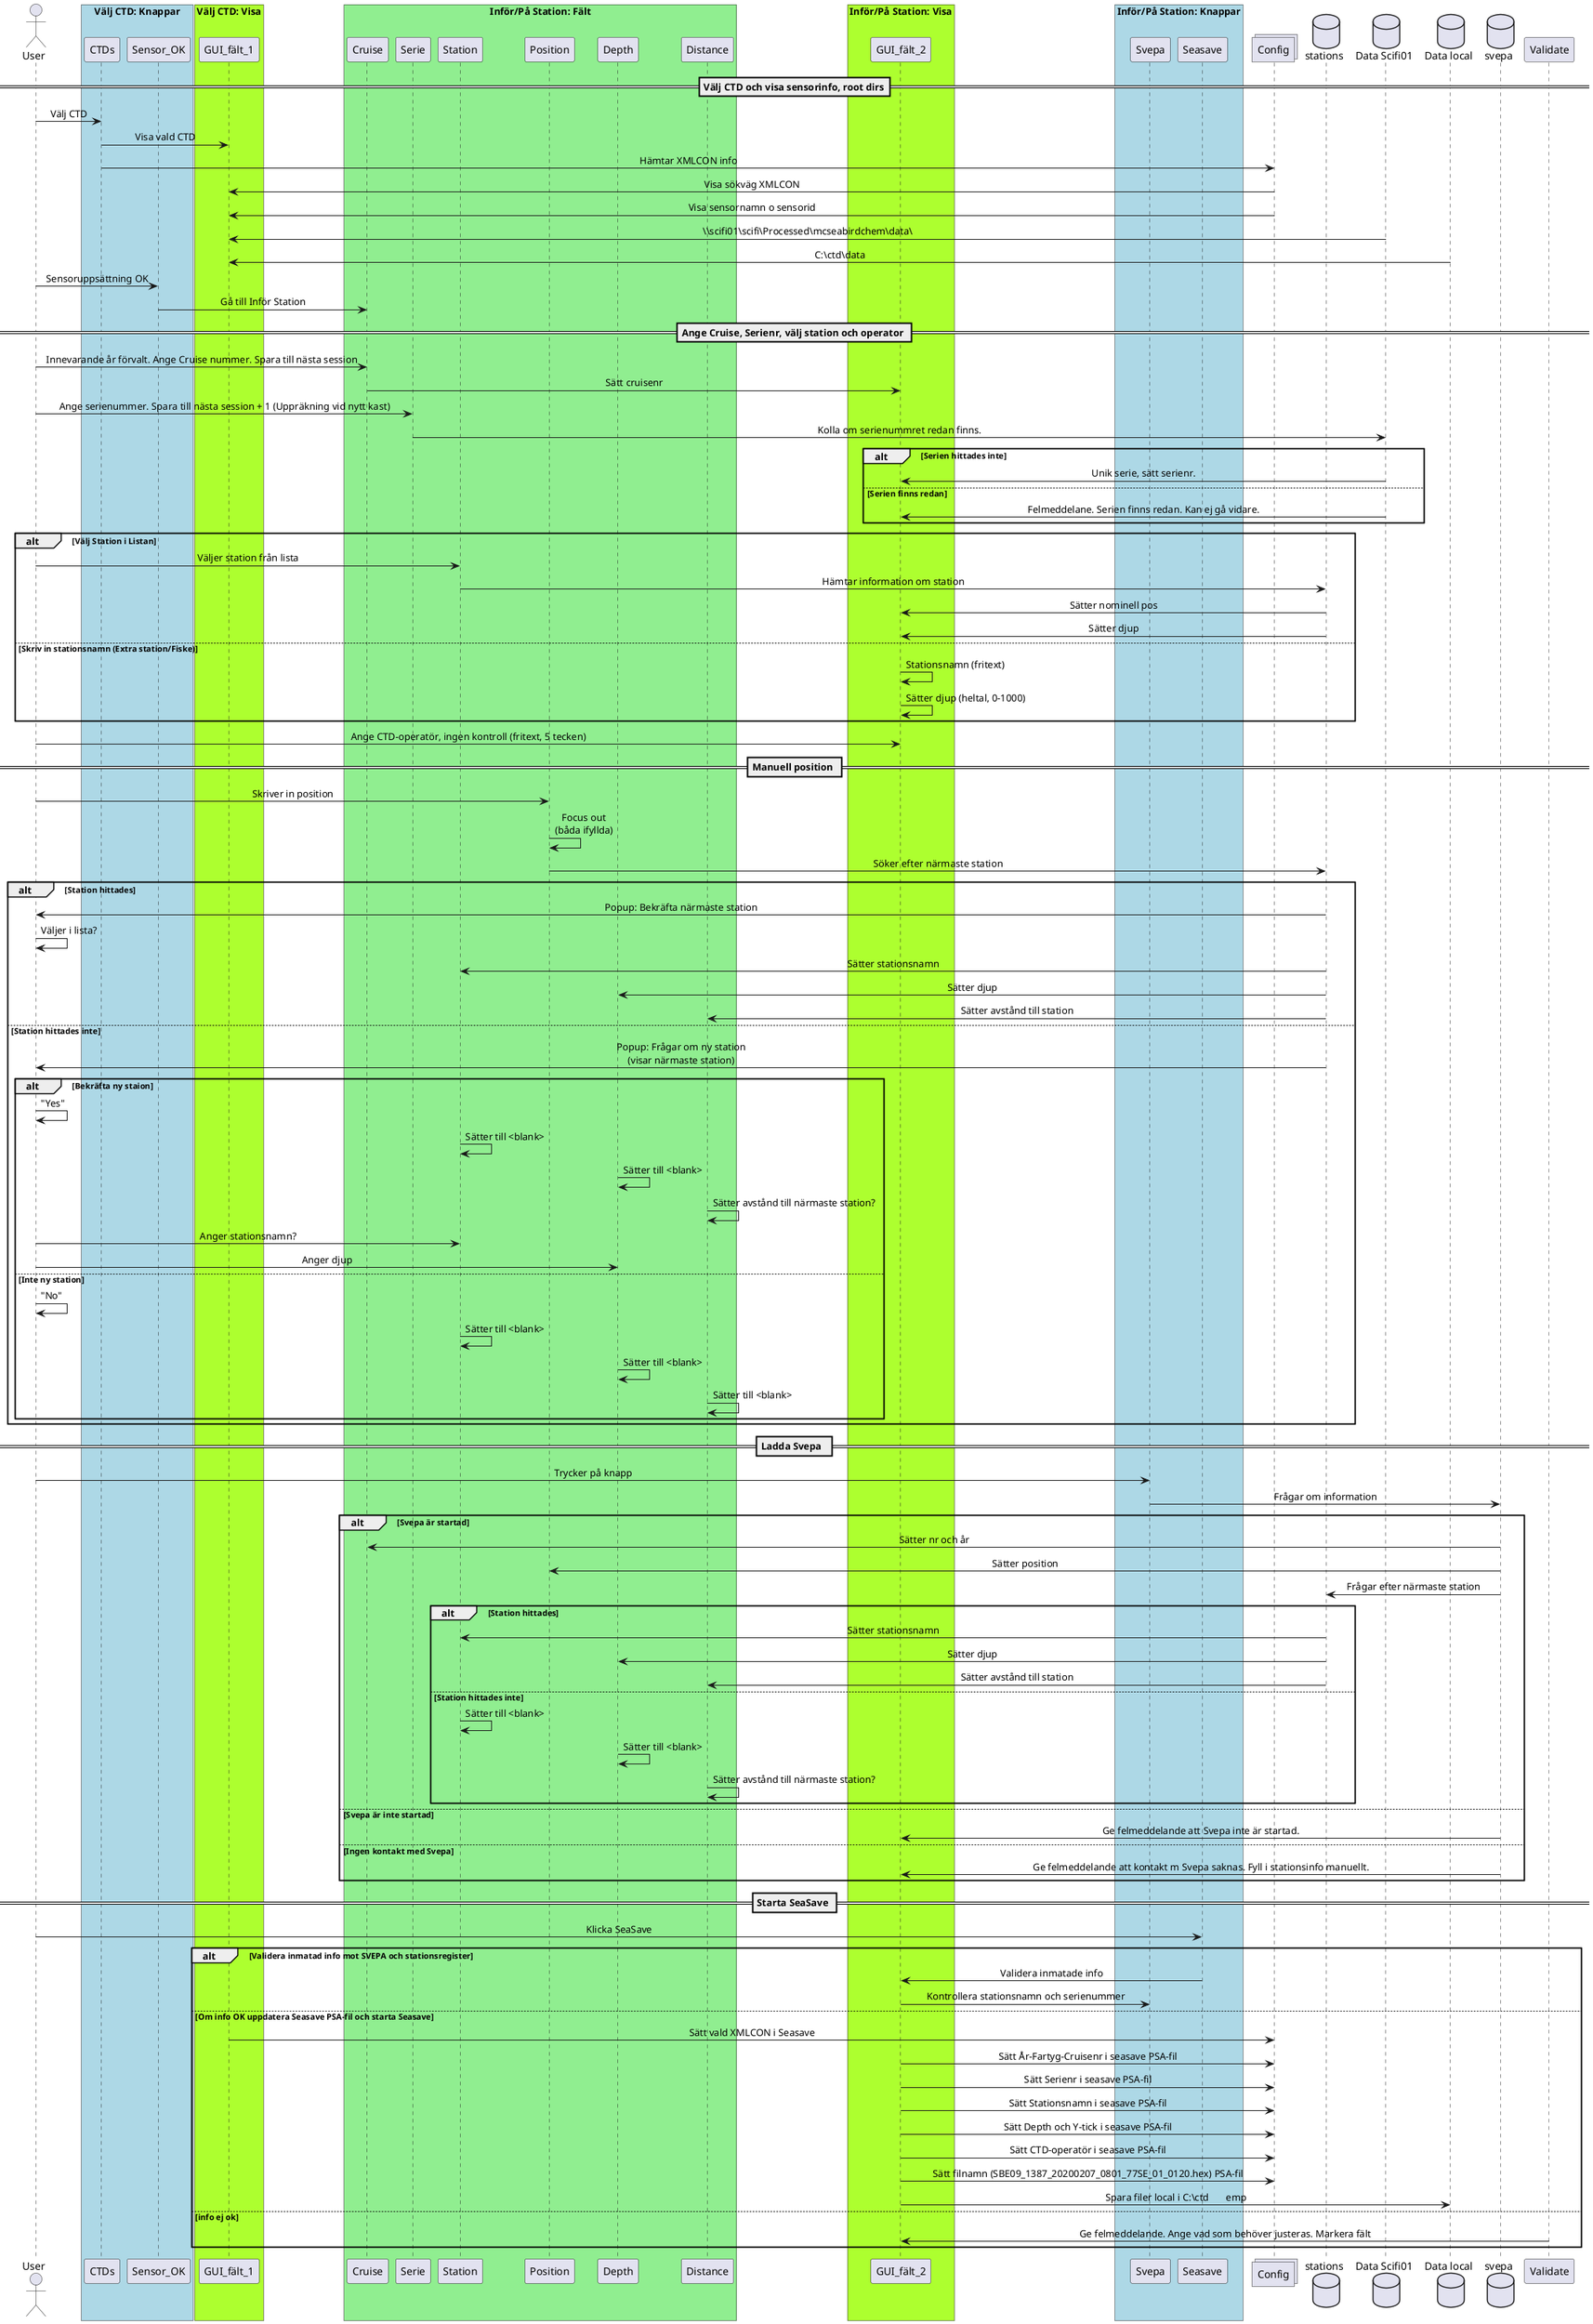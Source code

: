 @startuml Försystem
'skinparam Style strictuml
skinparam SequenceMessageAlignment center

actor User
box "Välj CTD: Knappar" #LightBlue
participant CTDs
participant "Sensor_OK"
end box
box "Välj CTD: Visa" #GreenYellow
participant GUI_fält_1
end box
box "Inför/På Station: Fält" #LightGreen
participant Cruise
participant Serie
participant Station
participant Position
participant Depth
participant Distance

end box
box "Inför/På Station: Visa" #GreenYellow
participant GUI_fält_2
end box

box "Inför/På Station: Knappar" #LightBlue
participant Svepa

participant Seasave
end box
collections Config

database stations 
database "Data Scifi01"
database "Data local"

database svepa

== Välj CTD och visa sensorinfo, root dirs==
User -> CTDs: Välj CTD
CTDs -> GUI_fält_1: Visa vald CTD
CTDs -> "Config": Hämtar XMLCON info 
Config -> GUI_fält_1: Visa sökväg XMLCON 
Config -> GUI_fält_1: Visa sensornamn o sensorid  
"Data Scifi01" -> GUI_fält_1: \\\scifi01\\scifi\\Processed\\mcseabirdchem\\data\\ 
"Data local" -> GUI_fält_1: C:\ctd\data\

User -> Sensor_OK: Sensoruppsättning OK
Sensor_OK -> Cruise: Gå till Inför Station

== Ange Cruise, Serienr, välj station och operator ==
User -> Cruise: Innevarande år förvalt. Ange Cruise nummer. Spara till nästa session
Cruise -> GUI_fält_2: Sätt cruisenr
User -> Serie: Ange serienummer. Spara till nästa session + 1 (Uppräkning vid nytt kast)
Serie -> "Data Scifi01": Kolla om serienummret redan finns.
    alt Serien hittades inte
        "Data Scifi01"-> GUI_fält_2: Unik serie, sätt serienr. 
        else Serien finns redan
        "Data Scifi01"-> GUI_fält_2: Felmeddelane. Serien finns redan. Kan ej gå vidare.
    end

alt Välj Station i Listan
    User -> Station : Väljer station från lista 
    Station -> stations : Hämtar information om station 
    stations -> GUI_fält_2 : Sätter nominell pos
    stations -> GUI_fält_2 : Sätter djup
else Skriv in stationsnamn (Extra station/Fiske)
    GUI_fält_2 -> GUI_fält_2 : Stationsnamn (fritext)
    GUI_fält_2 -> GUI_fält_2 : Sätter djup (heltal, 0-1000)
end    

User -> GUI_fält_2: Ange CTD-operatör, ingen kontroll (fritext, 5 tecken)

== Manuell position ==
User -> Position : Skriver in position
Position -> Position : Focus out\n(båda ifyllda)
Position -> stations : Söker efter närmaste station
    alt Station hittades 
        stations -> User : Popup: Bekräfta närmaste station 
        User -> User : Väljer i lista? 
        stations -> Station : Sätter stationsnamn
        stations -> Depth : Sätter djup 
        stations -> Distance : Sätter avstånd till station
    else Station hittades inte 
        stations -> User : Popup: Frågar om ny station\n(visar närmaste station)
        alt Bekräfta ny staion 
            User -> User : "Yes"
            Station -> Station : Sätter till <blank>
            Depth -> Depth : Sätter till <blank>
            Distance -> Distance : Sätter avstånd till närmaste station?
            User -> Station : Anger stationsnamn?
            User -> Depth : Anger djup
        else Inte ny station 
            User -> User : "No"
            Station -> Station : Sätter till <blank>
            Depth -> Depth : Sätter till <blank>
            Distance -> Distance : Sätter till <blank>

        end
    end

== Ladda Svepa  ==
User -> Svepa : Trycker på knapp
Svepa -> svepa : Frågar om information
    alt Svepa är startad
    svepa -> Cruise : Sätter nr och år
    svepa -> Position : Sätter position
    svepa -> stations : Frågar efter närmaste station
        alt Station hittades 
            stations -> Station : Sätter stationsnamn
            stations -> Depth : Sätter djup 
            stations -> Distance : Sätter avstånd till station
        else Station hittades inte
            Station -> Station : Sätter till <blank>
            Depth -> Depth : Sätter till <blank>
            Distance -> Distance : Sätter avstånd till närmaste station?
        end
    else Svepa är inte startad
    svepa -> GUI_fält_2: Ge felmeddelande att Svepa inte är startad. 
    else Ingen kontakt med Svepa
    svepa -> GUI_fält_2: Ge felmeddelande att kontakt m Svepa saknas. Fyll i stationsinfo manuellt. 
    end

== Starta SeaSave ==
User -> Seasave: Klicka SeaSave

    alt Validera inmatad info mot SVEPA och stationsregister
    Seasave -> GUI_fält_2: Validera inmatade info
    GUI_fält_2 -> Svepa: Kontrollera stationsnamn och serienummer
    else Om info OK uppdatera Seasave PSA-fil och starta Seasave
    GUI_fält_1 -> Config: Sätt vald XMLCON i Seasave
    GUI_fält_2 -> Config: Sätt År-Fartyg-Cruisenr i seasave PSA-fil
    GUI_fält_2 -> Config: Sätt Serienr i seasave PSA-fil
    GUI_fält_2 -> Config: Sätt Stationsnamn i seasave PSA-fil
    GUI_fält_2 -> Config: Sätt Depth och Y-tick i seasave PSA-fil
    GUI_fält_2 -> Config: Sätt CTD-operatör i seasave PSA-fil
    GUI_fält_2 -> Config: Sätt filnamn (SBE09_1387_20200207_0801_77SE_01_0120.hex) PSA-fil
    GUI_fält_2 -> "Data local": Spara filer local i C:\ctd\temp
    else info ej ok
    Validate -> GUI_fält_2: Ge felmeddelande. Ange vad som behöver justeras. Markera fält
    end

@enduml